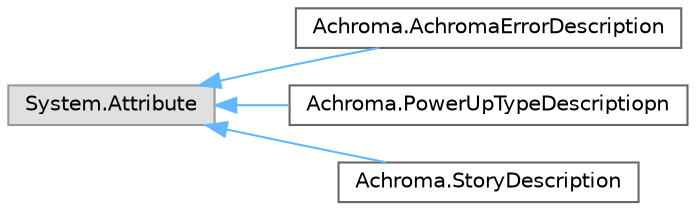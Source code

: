 digraph "Graphical Class Hierarchy"
{
 // LATEX_PDF_SIZE
  bgcolor="transparent";
  edge [fontname=Helvetica,fontsize=10,labelfontname=Helvetica,labelfontsize=10];
  node [fontname=Helvetica,fontsize=10,shape=box,height=0.2,width=0.4];
  rankdir="LR";
  Node0 [id="Node000000",label="System.Attribute",height=0.2,width=0.4,color="grey60", fillcolor="#E0E0E0", style="filled",tooltip=" "];
  Node0 -> Node1 [id="edge518_Node000000_Node000001",dir="back",color="steelblue1",style="solid",tooltip=" "];
  Node1 [id="Node000001",label="Achroma.AchromaErrorDescription",height=0.2,width=0.4,color="grey40", fillcolor="white", style="filled",URL="$class_achroma_1_1_achroma_error_description.html",tooltip=" "];
  Node0 -> Node2 [id="edge519_Node000000_Node000002",dir="back",color="steelblue1",style="solid",tooltip=" "];
  Node2 [id="Node000002",label="Achroma.PowerUpTypeDescriptiopn",height=0.2,width=0.4,color="grey40", fillcolor="white", style="filled",URL="$class_achroma_1_1_power_up_type_descriptiopn.html",tooltip=" "];
  Node0 -> Node3 [id="edge520_Node000000_Node000003",dir="back",color="steelblue1",style="solid",tooltip=" "];
  Node3 [id="Node000003",label="Achroma.StoryDescription",height=0.2,width=0.4,color="grey40", fillcolor="white", style="filled",URL="$class_achroma_1_1_story_description.html",tooltip=" "];
}
